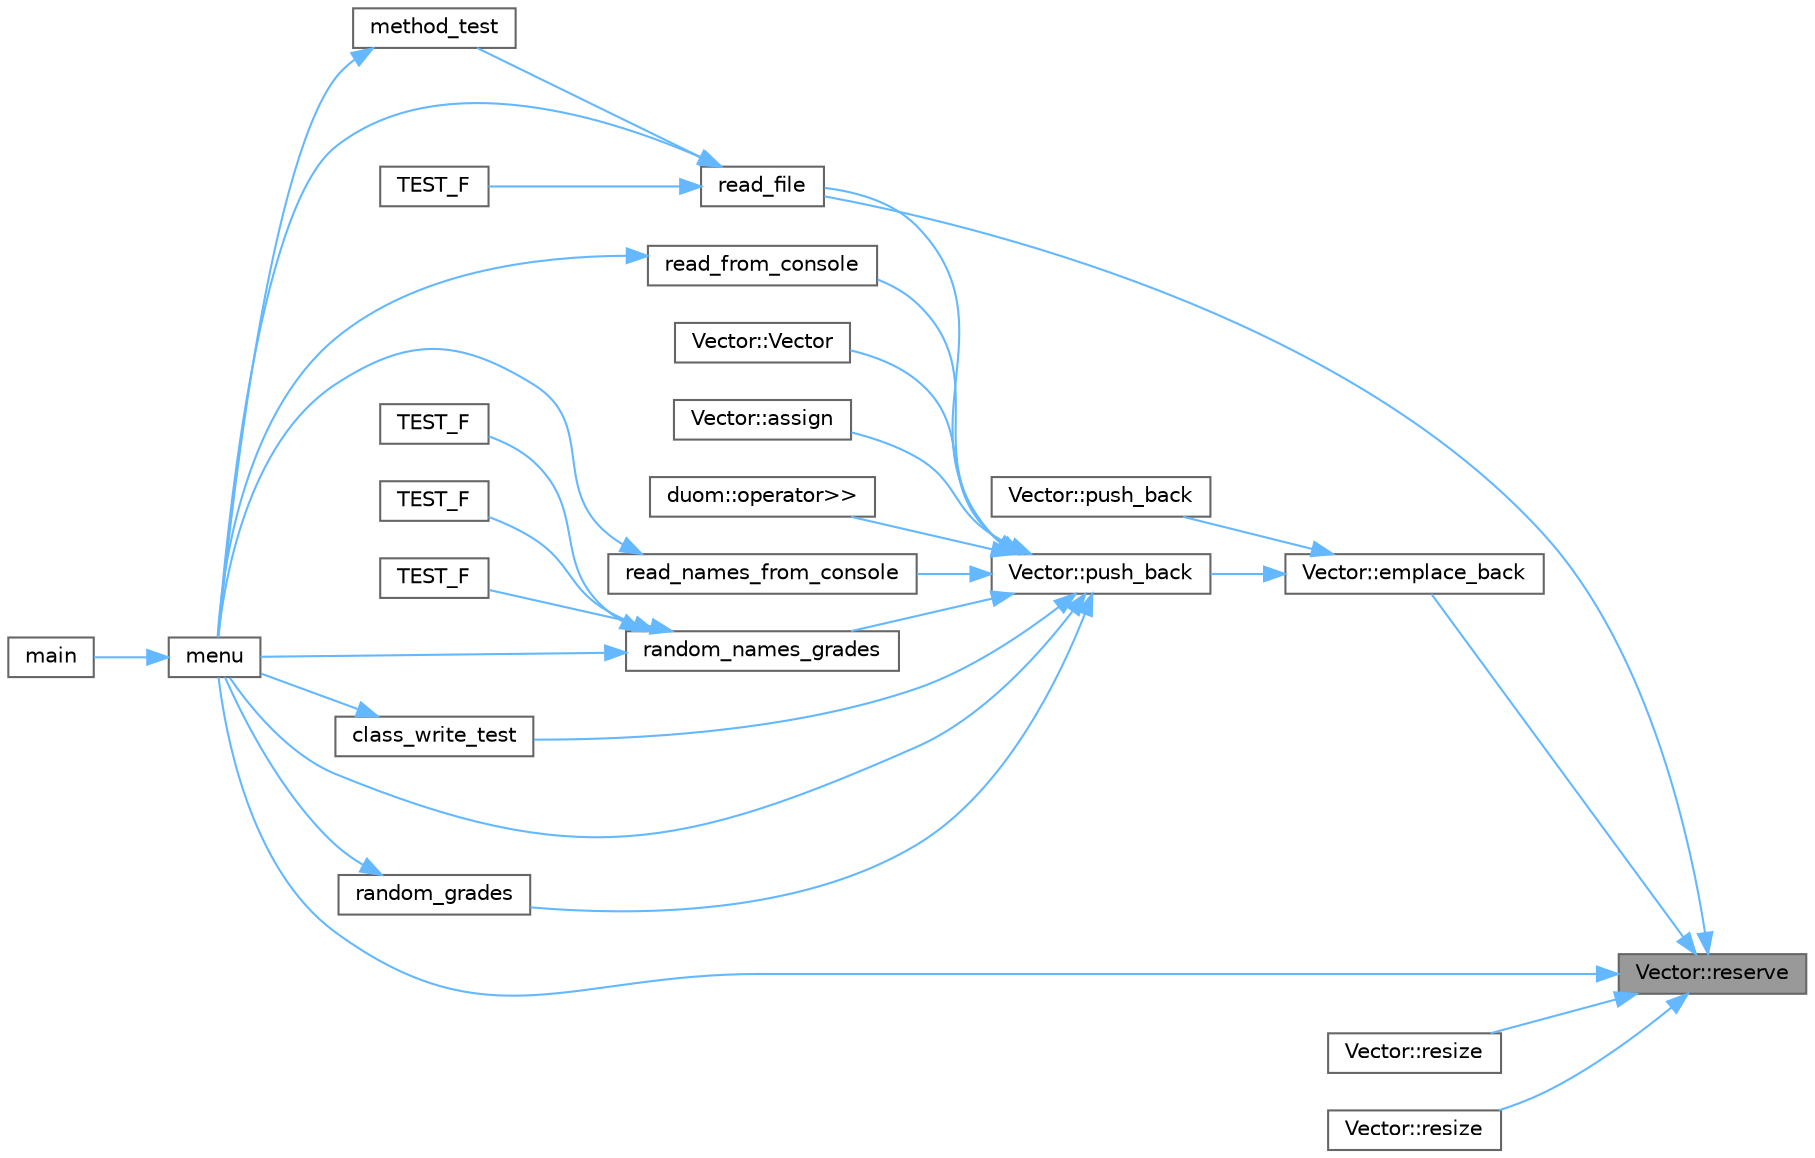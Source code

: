 digraph "Vector::reserve"
{
 // LATEX_PDF_SIZE
  bgcolor="transparent";
  edge [fontname=Helvetica,fontsize=10,labelfontname=Helvetica,labelfontsize=10];
  node [fontname=Helvetica,fontsize=10,shape=box,height=0.2,width=0.4];
  rankdir="RL";
  Node1 [id="Node000001",label="Vector::reserve",height=0.2,width=0.4,color="gray40", fillcolor="grey60", style="filled", fontcolor="black",tooltip=" "];
  Node1 -> Node2 [id="edge31_Node000001_Node000002",dir="back",color="steelblue1",style="solid",tooltip=" "];
  Node2 [id="Node000002",label="Vector::emplace_back",height=0.2,width=0.4,color="grey40", fillcolor="white", style="filled",URL="$class_vector.html#a14c322c13e01c8556d2e8f4bd8bea1ad",tooltip=" "];
  Node2 -> Node3 [id="edge32_Node000002_Node000003",dir="back",color="steelblue1",style="solid",tooltip=" "];
  Node3 [id="Node000003",label="Vector::push_back",height=0.2,width=0.4,color="grey40", fillcolor="white", style="filled",URL="$class_vector.html#a4415960a83615855ec32f8169f641786",tooltip=" "];
  Node3 -> Node4 [id="edge33_Node000003_Node000004",dir="back",color="steelblue1",style="solid",tooltip=" "];
  Node4 [id="Node000004",label="Vector::assign",height=0.2,width=0.4,color="grey40", fillcolor="white", style="filled",URL="$class_vector.html#adfcb62559bbb0d67e9353bcf18057661",tooltip=" "];
  Node3 -> Node5 [id="edge34_Node000003_Node000005",dir="back",color="steelblue1",style="solid",tooltip=" "];
  Node5 [id="Node000005",label="class_write_test",height=0.2,width=0.4,color="grey40", fillcolor="white", style="filled",URL="$program_8cpp.html#ad3d1c556f60a5c35885a0d8ba3dfa73d",tooltip=" "];
  Node5 -> Node6 [id="edge35_Node000005_Node000006",dir="back",color="steelblue1",style="solid",tooltip=" "];
  Node6 [id="Node000006",label="menu",height=0.2,width=0.4,color="grey40", fillcolor="white", style="filled",URL="$program_8cpp.html#a13c277eb1fb391d8d0dc38fd604350ad",tooltip=" "];
  Node6 -> Node7 [id="edge36_Node000006_Node000007",dir="back",color="steelblue1",style="solid",tooltip=" "];
  Node7 [id="Node000007",label="main",height=0.2,width=0.4,color="grey40", fillcolor="white", style="filled",URL="$main_8cpp.html#ae66f6b31b5ad750f1fe042a706a4e3d4",tooltip=" "];
  Node3 -> Node6 [id="edge37_Node000003_Node000006",dir="back",color="steelblue1",style="solid",tooltip=" "];
  Node3 -> Node8 [id="edge38_Node000003_Node000008",dir="back",color="steelblue1",style="solid",tooltip=" "];
  Node8 [id="Node000008",label="duom::operator\>\>",height=0.2,width=0.4,color="grey40", fillcolor="white", style="filled",URL="$classduom.html#a48dd013746fd9d814db6bf4a26af57a8",tooltip=" "];
  Node3 -> Node9 [id="edge39_Node000003_Node000009",dir="back",color="steelblue1",style="solid",tooltip=" "];
  Node9 [id="Node000009",label="random_grades",height=0.2,width=0.4,color="grey40", fillcolor="white", style="filled",URL="$program_8cpp.html#a94533809ee6878a109c8d242542bb0f1",tooltip=" "];
  Node9 -> Node6 [id="edge40_Node000009_Node000006",dir="back",color="steelblue1",style="solid",tooltip=" "];
  Node3 -> Node10 [id="edge41_Node000003_Node000010",dir="back",color="steelblue1",style="solid",tooltip=" "];
  Node10 [id="Node000010",label="random_names_grades",height=0.2,width=0.4,color="grey40", fillcolor="white", style="filled",URL="$program_8cpp.html#a6152e89a38004b2c221df83748db2ce6",tooltip=" "];
  Node10 -> Node6 [id="edge42_Node000010_Node000006",dir="back",color="steelblue1",style="solid",tooltip=" "];
  Node10 -> Node11 [id="edge43_Node000010_Node000011",dir="back",color="steelblue1",style="solid",tooltip=" "];
  Node11 [id="Node000011",label="TEST_F",height=0.2,width=0.4,color="grey40", fillcolor="white", style="filled",URL="$_studentai__tests_8cpp.html#abdaff41dff9c963f740c8301a35ede23",tooltip=" "];
  Node10 -> Node12 [id="edge44_Node000010_Node000012",dir="back",color="steelblue1",style="solid",tooltip=" "];
  Node12 [id="Node000012",label="TEST_F",height=0.2,width=0.4,color="grey40", fillcolor="white", style="filled",URL="$_studentai__tests_8cpp.html#ac6d8959aa27a5b962aebd8ffc97bfd8d",tooltip=" "];
  Node10 -> Node13 [id="edge45_Node000010_Node000013",dir="back",color="steelblue1",style="solid",tooltip=" "];
  Node13 [id="Node000013",label="TEST_F",height=0.2,width=0.4,color="grey40", fillcolor="white", style="filled",URL="$_studentai__tests_8cpp.html#a9684f03321088e54d74b25d71ca42a93",tooltip=" "];
  Node3 -> Node14 [id="edge46_Node000003_Node000014",dir="back",color="steelblue1",style="solid",tooltip=" "];
  Node14 [id="Node000014",label="read_file",height=0.2,width=0.4,color="grey40", fillcolor="white", style="filled",URL="$program_8cpp.html#aa0f6434077fe84d14f8c0e1376c74dfb",tooltip=" "];
  Node14 -> Node6 [id="edge47_Node000014_Node000006",dir="back",color="steelblue1",style="solid",tooltip=" "];
  Node14 -> Node15 [id="edge48_Node000014_Node000015",dir="back",color="steelblue1",style="solid",tooltip=" "];
  Node15 [id="Node000015",label="method_test",height=0.2,width=0.4,color="grey40", fillcolor="white", style="filled",URL="$program_8cpp.html#a77ddc877c4f6fd4a3856edc559264f16",tooltip=" "];
  Node15 -> Node6 [id="edge49_Node000015_Node000006",dir="back",color="steelblue1",style="solid",tooltip=" "];
  Node14 -> Node16 [id="edge50_Node000014_Node000016",dir="back",color="steelblue1",style="solid",tooltip=" "];
  Node16 [id="Node000016",label="TEST_F",height=0.2,width=0.4,color="grey40", fillcolor="white", style="filled",URL="$_studentai__tests_8cpp.html#a82f651d3eb07a74267db35ca8ca76d94",tooltip=" "];
  Node3 -> Node17 [id="edge51_Node000003_Node000017",dir="back",color="steelblue1",style="solid",tooltip=" "];
  Node17 [id="Node000017",label="read_from_console",height=0.2,width=0.4,color="grey40", fillcolor="white", style="filled",URL="$program_8cpp.html#a64c1fe3b0dafb6410c5aaa895af94190",tooltip=" "];
  Node17 -> Node6 [id="edge52_Node000017_Node000006",dir="back",color="steelblue1",style="solid",tooltip=" "];
  Node3 -> Node18 [id="edge53_Node000003_Node000018",dir="back",color="steelblue1",style="solid",tooltip=" "];
  Node18 [id="Node000018",label="read_names_from_console",height=0.2,width=0.4,color="grey40", fillcolor="white", style="filled",URL="$program_8cpp.html#acb5777bfbd5b71d837c8d315f91928bc",tooltip=" "];
  Node18 -> Node6 [id="edge54_Node000018_Node000006",dir="back",color="steelblue1",style="solid",tooltip=" "];
  Node3 -> Node19 [id="edge55_Node000003_Node000019",dir="back",color="steelblue1",style="solid",tooltip=" "];
  Node19 [id="Node000019",label="Vector::Vector",height=0.2,width=0.4,color="grey40", fillcolor="white", style="filled",URL="$class_vector.html#a2d8668ab0e1c739ea4ceaa29660a0d51",tooltip=" "];
  Node2 -> Node20 [id="edge56_Node000002_Node000020",dir="back",color="steelblue1",style="solid",tooltip=" "];
  Node20 [id="Node000020",label="Vector::push_back",height=0.2,width=0.4,color="grey40", fillcolor="white", style="filled",URL="$class_vector.html#a7e9c3a4530e85fd3490d932846307683",tooltip=" "];
  Node1 -> Node6 [id="edge57_Node000001_Node000006",dir="back",color="steelblue1",style="solid",tooltip=" "];
  Node1 -> Node14 [id="edge58_Node000001_Node000014",dir="back",color="steelblue1",style="solid",tooltip=" "];
  Node1 -> Node21 [id="edge59_Node000001_Node000021",dir="back",color="steelblue1",style="solid",tooltip=" "];
  Node21 [id="Node000021",label="Vector::resize",height=0.2,width=0.4,color="grey40", fillcolor="white", style="filled",URL="$class_vector.html#aa33cb6ea7ef1dd4676db9d77a8c66e48",tooltip=" "];
  Node1 -> Node22 [id="edge60_Node000001_Node000022",dir="back",color="steelblue1",style="solid",tooltip=" "];
  Node22 [id="Node000022",label="Vector::resize",height=0.2,width=0.4,color="grey40", fillcolor="white", style="filled",URL="$class_vector.html#acb0712ac1db3ca948505603c877aa71f",tooltip=" "];
}
